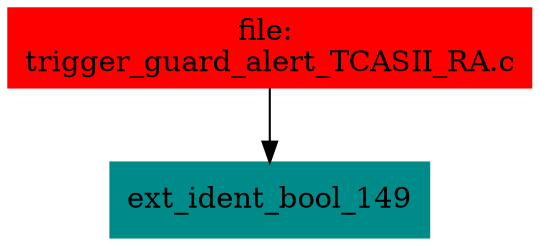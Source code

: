 digraph G {
node [shape=box]

0 [label="file: 
trigger_guard_alert_TCASII_RA.c",color=red, style=filled]
1 [label="ext_ident_bool_149",color=cyan4, style=filled]
0 -> 1


}

